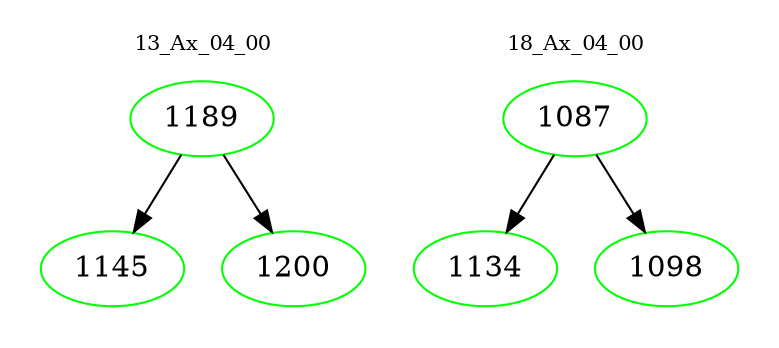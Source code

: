digraph{
subgraph cluster_0 {
color = white
label = "13_Ax_04_00";
fontsize=10;
T0_1189 [label="1189", color="green"]
T0_1189 -> T0_1145 [color="black"]
T0_1145 [label="1145", color="green"]
T0_1189 -> T0_1200 [color="black"]
T0_1200 [label="1200", color="green"]
}
subgraph cluster_1 {
color = white
label = "18_Ax_04_00";
fontsize=10;
T1_1087 [label="1087", color="green"]
T1_1087 -> T1_1134 [color="black"]
T1_1134 [label="1134", color="green"]
T1_1087 -> T1_1098 [color="black"]
T1_1098 [label="1098", color="green"]
}
}
